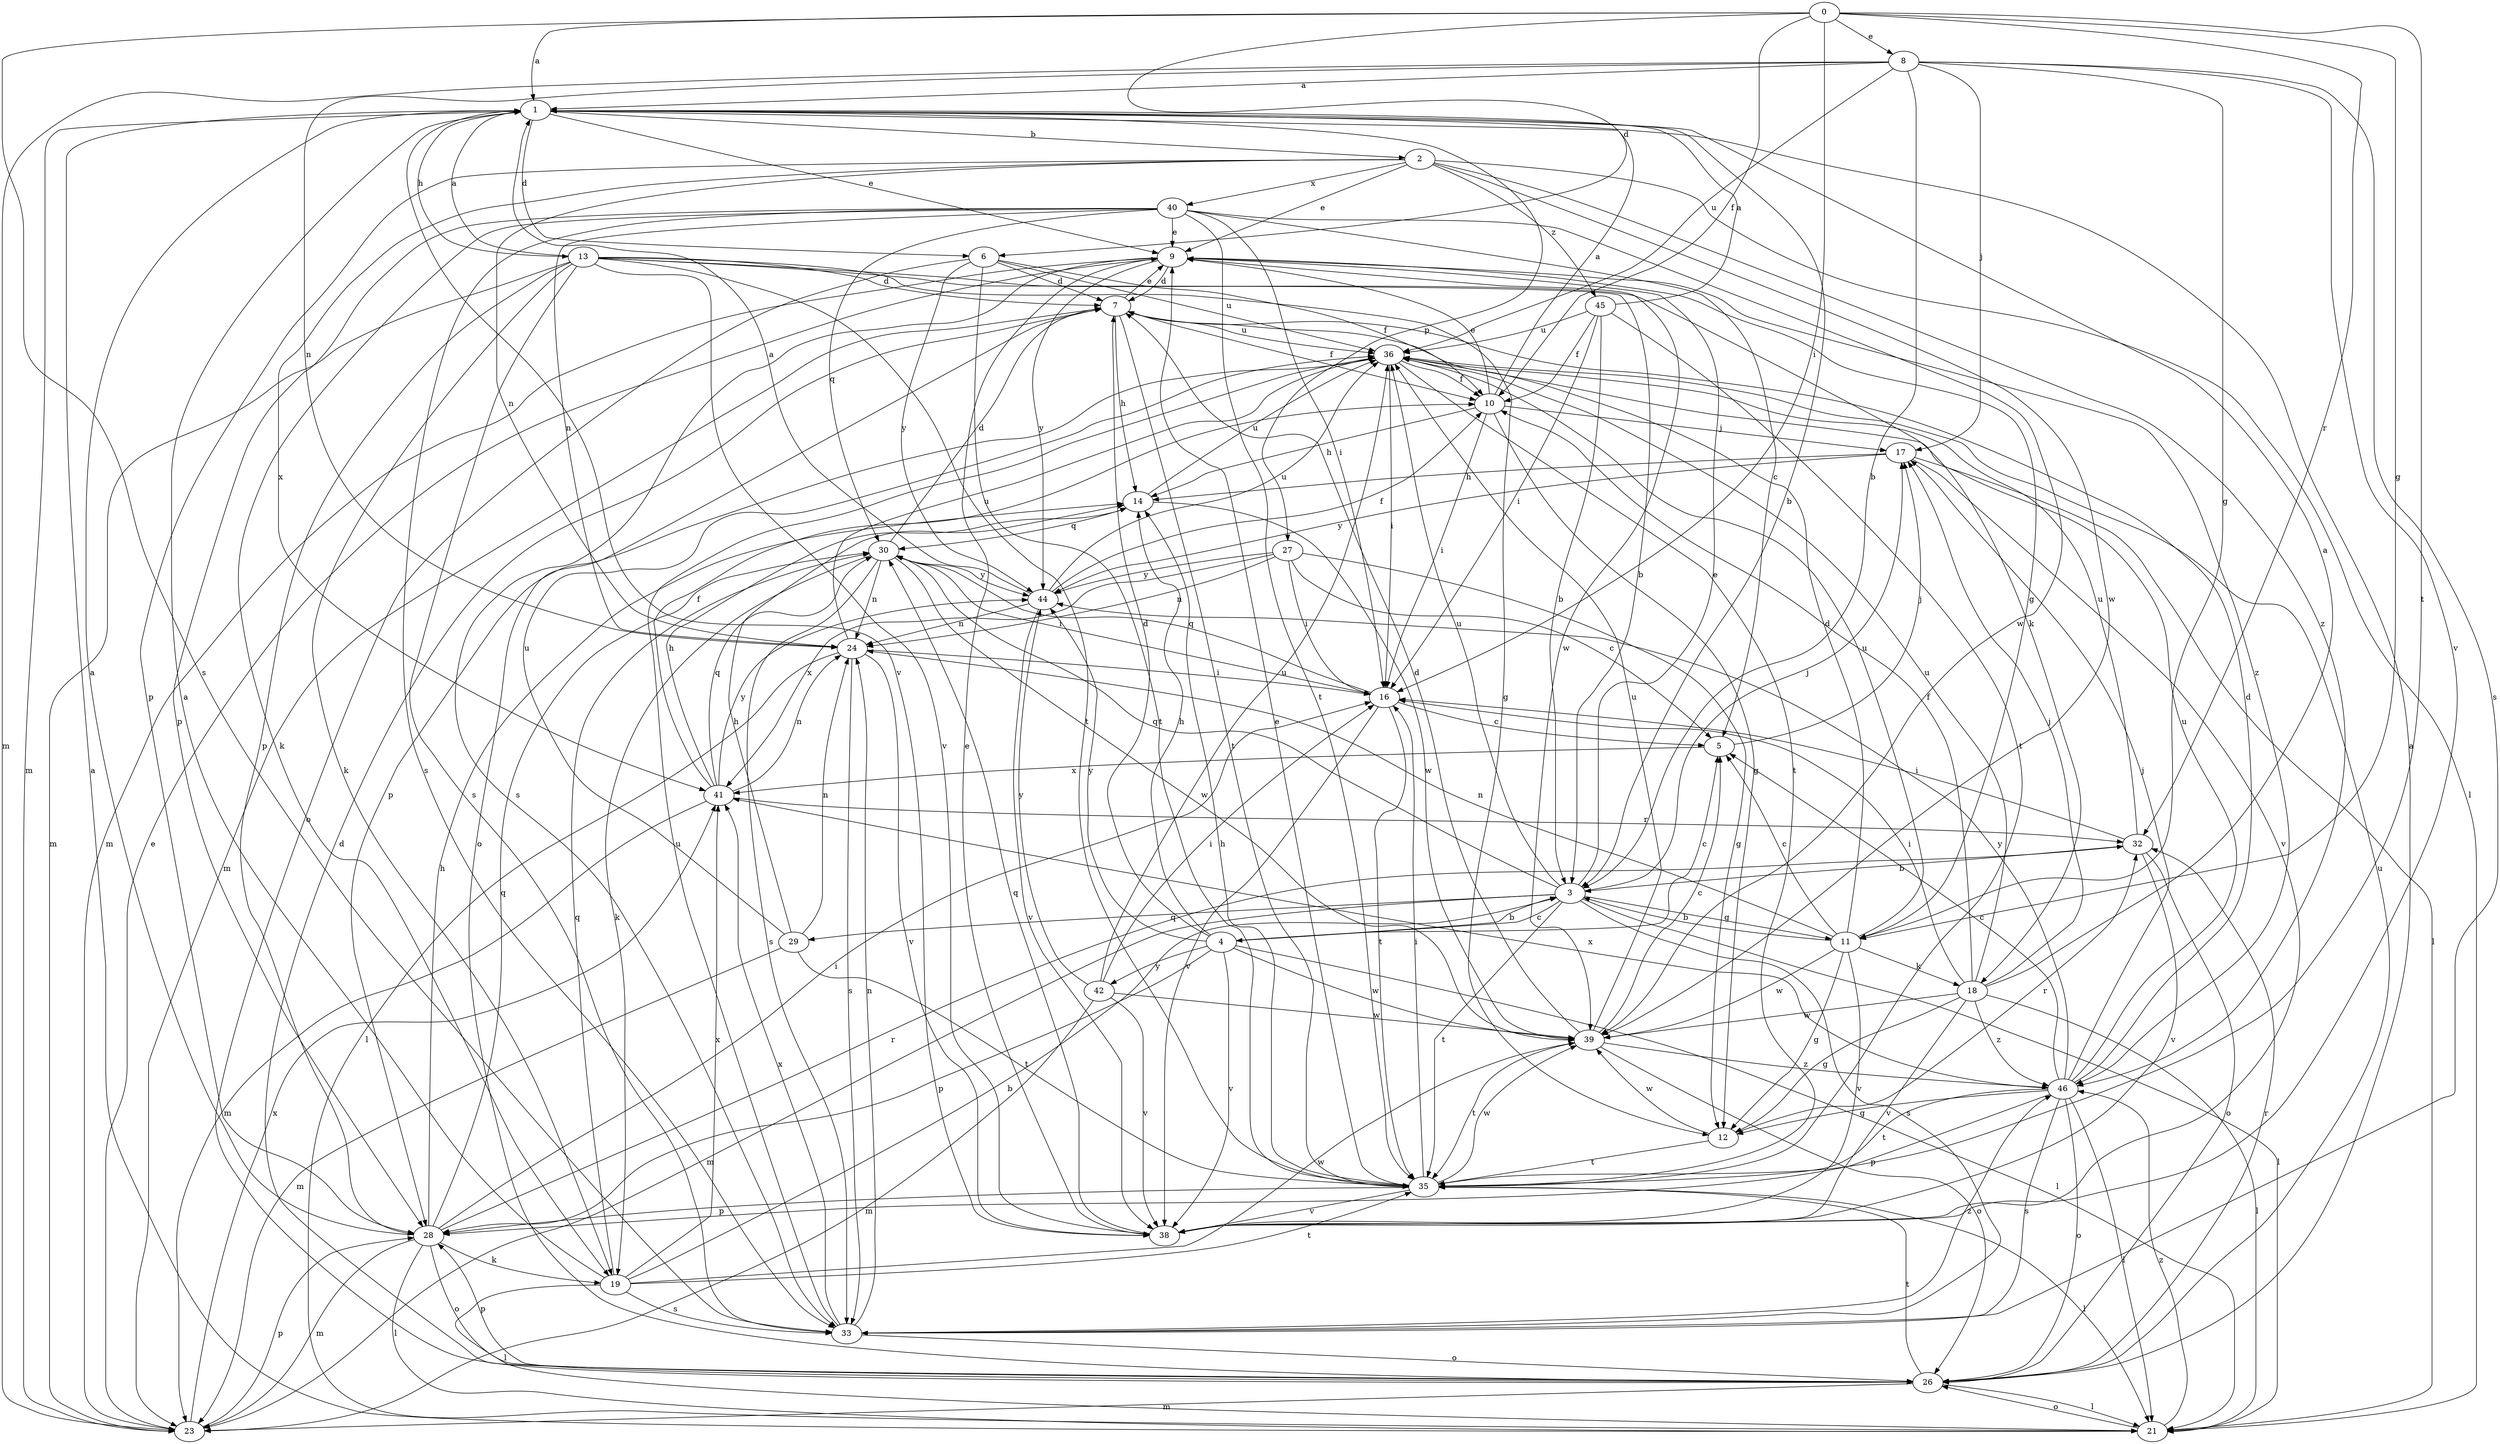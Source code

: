 strict digraph  {
0;
1;
2;
3;
4;
5;
6;
7;
8;
9;
10;
11;
12;
13;
14;
16;
17;
18;
19;
21;
23;
24;
26;
27;
28;
29;
30;
32;
33;
35;
36;
38;
39;
40;
41;
42;
44;
45;
46;
0 -> 1  [label=a];
0 -> 6  [label=d];
0 -> 8  [label=e];
0 -> 10  [label=f];
0 -> 11  [label=g];
0 -> 16  [label=i];
0 -> 32  [label=r];
0 -> 33  [label=s];
0 -> 35  [label=t];
1 -> 2  [label=b];
1 -> 3  [label=b];
1 -> 6  [label=d];
1 -> 9  [label=e];
1 -> 13  [label=h];
1 -> 23  [label=m];
1 -> 27  [label=p];
1 -> 38  [label=v];
2 -> 9  [label=e];
2 -> 21  [label=l];
2 -> 24  [label=n];
2 -> 28  [label=p];
2 -> 39  [label=w];
2 -> 40  [label=x];
2 -> 41  [label=x];
2 -> 45  [label=z];
2 -> 46  [label=z];
3 -> 4  [label=c];
3 -> 9  [label=e];
3 -> 11  [label=g];
3 -> 17  [label=j];
3 -> 21  [label=l];
3 -> 23  [label=m];
3 -> 29  [label=q];
3 -> 30  [label=q];
3 -> 33  [label=s];
3 -> 35  [label=t];
3 -> 36  [label=u];
4 -> 3  [label=b];
4 -> 5  [label=c];
4 -> 7  [label=d];
4 -> 14  [label=h];
4 -> 21  [label=l];
4 -> 28  [label=p];
4 -> 38  [label=v];
4 -> 39  [label=w];
4 -> 42  [label=y];
4 -> 44  [label=y];
5 -> 17  [label=j];
5 -> 41  [label=x];
6 -> 7  [label=d];
6 -> 10  [label=f];
6 -> 26  [label=o];
6 -> 35  [label=t];
6 -> 36  [label=u];
6 -> 44  [label=y];
7 -> 9  [label=e];
7 -> 10  [label=f];
7 -> 14  [label=h];
7 -> 23  [label=m];
7 -> 26  [label=o];
7 -> 35  [label=t];
7 -> 36  [label=u];
8 -> 1  [label=a];
8 -> 3  [label=b];
8 -> 11  [label=g];
8 -> 17  [label=j];
8 -> 23  [label=m];
8 -> 24  [label=n];
8 -> 33  [label=s];
8 -> 36  [label=u];
8 -> 38  [label=v];
9 -> 7  [label=d];
9 -> 11  [label=g];
9 -> 23  [label=m];
9 -> 33  [label=s];
9 -> 39  [label=w];
9 -> 44  [label=y];
9 -> 46  [label=z];
10 -> 1  [label=a];
10 -> 9  [label=e];
10 -> 12  [label=g];
10 -> 14  [label=h];
10 -> 16  [label=i];
10 -> 17  [label=j];
11 -> 3  [label=b];
11 -> 5  [label=c];
11 -> 7  [label=d];
11 -> 12  [label=g];
11 -> 18  [label=k];
11 -> 24  [label=n];
11 -> 36  [label=u];
11 -> 38  [label=v];
11 -> 39  [label=w];
12 -> 32  [label=r];
12 -> 35  [label=t];
12 -> 39  [label=w];
13 -> 1  [label=a];
13 -> 3  [label=b];
13 -> 7  [label=d];
13 -> 12  [label=g];
13 -> 18  [label=k];
13 -> 19  [label=k];
13 -> 23  [label=m];
13 -> 28  [label=p];
13 -> 33  [label=s];
13 -> 35  [label=t];
13 -> 38  [label=v];
14 -> 30  [label=q];
14 -> 36  [label=u];
14 -> 39  [label=w];
16 -> 5  [label=c];
16 -> 30  [label=q];
16 -> 35  [label=t];
16 -> 38  [label=v];
17 -> 14  [label=h];
17 -> 21  [label=l];
17 -> 38  [label=v];
17 -> 44  [label=y];
18 -> 1  [label=a];
18 -> 10  [label=f];
18 -> 12  [label=g];
18 -> 16  [label=i];
18 -> 17  [label=j];
18 -> 21  [label=l];
18 -> 36  [label=u];
18 -> 38  [label=v];
18 -> 39  [label=w];
18 -> 46  [label=z];
19 -> 1  [label=a];
19 -> 3  [label=b];
19 -> 21  [label=l];
19 -> 30  [label=q];
19 -> 33  [label=s];
19 -> 35  [label=t];
19 -> 39  [label=w];
19 -> 41  [label=x];
21 -> 1  [label=a];
21 -> 26  [label=o];
21 -> 46  [label=z];
23 -> 9  [label=e];
23 -> 28  [label=p];
23 -> 41  [label=x];
24 -> 16  [label=i];
24 -> 21  [label=l];
24 -> 33  [label=s];
24 -> 36  [label=u];
24 -> 38  [label=v];
26 -> 1  [label=a];
26 -> 7  [label=d];
26 -> 21  [label=l];
26 -> 23  [label=m];
26 -> 28  [label=p];
26 -> 32  [label=r];
26 -> 35  [label=t];
26 -> 36  [label=u];
27 -> 5  [label=c];
27 -> 12  [label=g];
27 -> 16  [label=i];
27 -> 24  [label=n];
27 -> 41  [label=x];
27 -> 44  [label=y];
28 -> 1  [label=a];
28 -> 14  [label=h];
28 -> 16  [label=i];
28 -> 19  [label=k];
28 -> 21  [label=l];
28 -> 23  [label=m];
28 -> 26  [label=o];
28 -> 30  [label=q];
28 -> 32  [label=r];
29 -> 14  [label=h];
29 -> 23  [label=m];
29 -> 24  [label=n];
29 -> 35  [label=t];
29 -> 36  [label=u];
30 -> 7  [label=d];
30 -> 16  [label=i];
30 -> 19  [label=k];
30 -> 24  [label=n];
30 -> 33  [label=s];
30 -> 39  [label=w];
30 -> 44  [label=y];
32 -> 3  [label=b];
32 -> 16  [label=i];
32 -> 26  [label=o];
32 -> 36  [label=u];
32 -> 38  [label=v];
33 -> 24  [label=n];
33 -> 26  [label=o];
33 -> 36  [label=u];
33 -> 41  [label=x];
33 -> 46  [label=z];
35 -> 9  [label=e];
35 -> 14  [label=h];
35 -> 16  [label=i];
35 -> 21  [label=l];
35 -> 28  [label=p];
35 -> 38  [label=v];
35 -> 39  [label=w];
36 -> 10  [label=f];
36 -> 16  [label=i];
36 -> 28  [label=p];
36 -> 35  [label=t];
38 -> 9  [label=e];
38 -> 30  [label=q];
39 -> 5  [label=c];
39 -> 7  [label=d];
39 -> 26  [label=o];
39 -> 35  [label=t];
39 -> 36  [label=u];
39 -> 46  [label=z];
40 -> 5  [label=c];
40 -> 9  [label=e];
40 -> 16  [label=i];
40 -> 19  [label=k];
40 -> 24  [label=n];
40 -> 28  [label=p];
40 -> 30  [label=q];
40 -> 33  [label=s];
40 -> 35  [label=t];
40 -> 39  [label=w];
41 -> 10  [label=f];
41 -> 14  [label=h];
41 -> 23  [label=m];
41 -> 24  [label=n];
41 -> 30  [label=q];
41 -> 32  [label=r];
41 -> 44  [label=y];
42 -> 16  [label=i];
42 -> 23  [label=m];
42 -> 36  [label=u];
42 -> 38  [label=v];
42 -> 39  [label=w];
42 -> 44  [label=y];
44 -> 1  [label=a];
44 -> 10  [label=f];
44 -> 24  [label=n];
44 -> 36  [label=u];
44 -> 38  [label=v];
45 -> 1  [label=a];
45 -> 3  [label=b];
45 -> 10  [label=f];
45 -> 16  [label=i];
45 -> 35  [label=t];
45 -> 36  [label=u];
46 -> 5  [label=c];
46 -> 7  [label=d];
46 -> 12  [label=g];
46 -> 17  [label=j];
46 -> 21  [label=l];
46 -> 26  [label=o];
46 -> 28  [label=p];
46 -> 33  [label=s];
46 -> 35  [label=t];
46 -> 36  [label=u];
46 -> 41  [label=x];
46 -> 44  [label=y];
}
